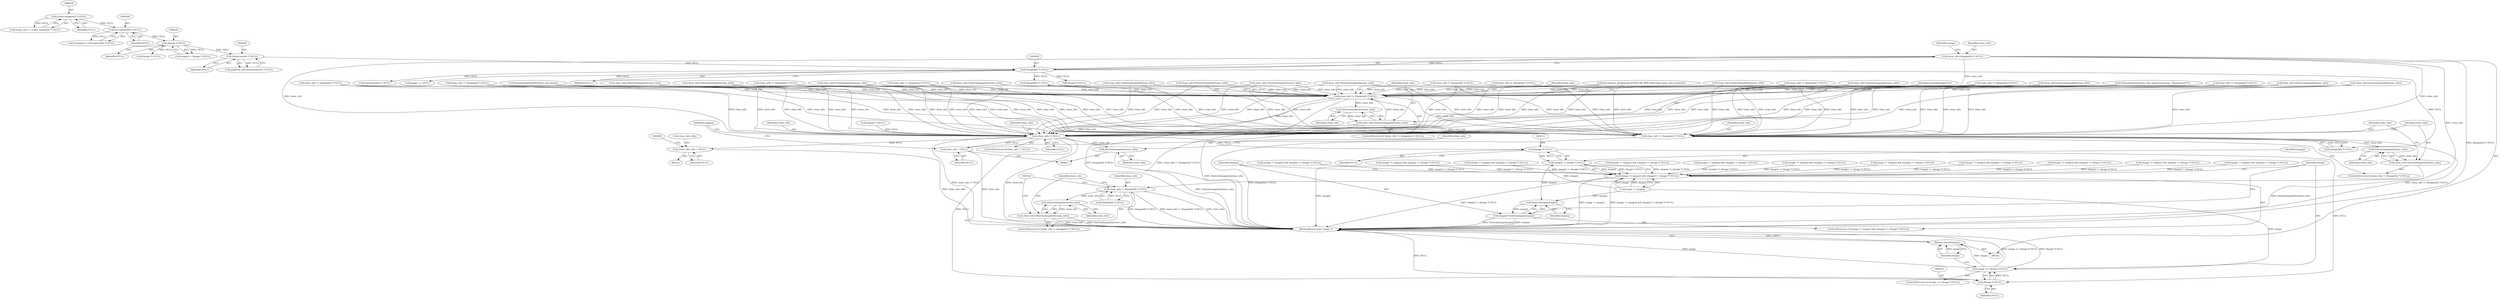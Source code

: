 digraph "0_ImageMagick_f7206618d27c2e69d977abf40e3035a33e5f6be0@pointer" {
"1000257" [label="(Call,clone_info=(ImageInfo *) NULL)"];
"1000259" [label="(Call,(ImageInfo *) NULL)"];
"1000254" [label="(Call,(QuantumInfo *) NULL)"];
"1000229" [label="(Call,(Image *) NULL)"];
"1000207" [label="(Call,(ExceptionInfo *) NULL)"];
"1000195" [label="(Call,(const ImageInfo *) NULL)"];
"1000313" [label="(Call,clone_info != (ImageInfo *) NULL)"];
"1000320" [label="(Call,DestroyImageInfo(clone_info))"];
"1000318" [label="(Call,clone_info=DestroyImageInfo(clone_info))"];
"1000437" [label="(Call,clone_info != (ImageInfo *) NULL)"];
"1000444" [label="(Call,DestroyImageInfo(clone_info))"];
"1000442" [label="(Call,clone_info=DestroyImageInfo(clone_info))"];
"1000528" [label="(Call,clone_info != (ImageInfo *) NULL)"];
"1000535" [label="(Call,DestroyImageInfo(clone_info))"];
"1000533" [label="(Call,clone_info=DestroyImageInfo(clone_info))"];
"1002266" [label="(Call,clone_info != NULL)"];
"1002279" [label="(Call,clone_info->file = NULL)"];
"1002290" [label="(Call,DestroyImageInfo(clone_info))"];
"1002292" [label="(Call,clone_info = NULL)"];
"1002310" [label="(Call,(Image *) NULL)"];
"1002308" [label="(Call,image2 != (Image *) NULL)"];
"1002304" [label="(Call,(image != image2) && (image2 != (Image *) NULL))"];
"1002315" [label="(Call,DestroyImage(image2))"];
"1002313" [label="(Call,image2=DestroyImage(image2))"];
"1002320" [label="(Call,(Image *) NULL)"];
"1002318" [label="(Call,image == (Image *) NULL)"];
"1002323" [label="(Return,return(image);)"];
"1000249" [label="(Call,(Image *) NULL)"];
"1000438" [label="(Identifier,clone_info)"];
"1000567" [label="(Call,decompress_block(image,&MATLAB_HDR.ObjectSize,clone_info,exception))"];
"1000193" [label="(Call,image_info != (const ImageInfo *) NULL)"];
"1002265" [label="(ControlStructure,if(clone_info != NULL))"];
"1000436" [label="(ControlStructure,if (clone_info != (ImageInfo *) NULL))"];
"1001436" [label="(Call,AcquireQuantumInfo(clone_info,image))"];
"1002304" [label="(Call,(image != image2) && (image2 != (Image *) NULL))"];
"1000265" [label="(Identifier,image)"];
"1001452" [label="(Call,clone_info=DestroyImageInfo(clone_info))"];
"1001447" [label="(Call,clone_info != (ImageInfo *) NULL)"];
"1000258" [label="(Identifier,clone_info)"];
"1000860" [label="(Call,clone_info=DestroyImageInfo(clone_info))"];
"1000756" [label="(Call,clone_info != (ImageInfo *) NULL)"];
"1000318" [label="(Call,clone_info=DestroyImageInfo(clone_info))"];
"1002323" [label="(Return,return(image);)"];
"1000712" [label="(Call,clone_info != (ImageInfo *) NULL)"];
"1000294" [label="(Call,image == NULL)"];
"1002310" [label="(Call,(Image *) NULL)"];
"1000797" [label="(Call,clone_info=DestroyImageInfo(clone_info))"];
"1002251" [label="(Call,(Image *) NULL)"];
"1002280" [label="(Call,clone_info->file)"];
"1002305" [label="(Call,image != image2)"];
"1000254" [label="(Call,(QuantumInfo *) NULL)"];
"1000447" [label="(Identifier,CorruptImageError)"];
"1000442" [label="(Call,clone_info=DestroyImageInfo(clone_info))"];
"1002322" [label="(Identifier,NULL)"];
"1000207" [label="(Call,(ExceptionInfo *) NULL)"];
"1002279" [label="(Call,clone_info->file = NULL)"];
"1000205" [label="(Call,exception != (ExceptionInfo *) NULL)"];
"1002274" [label="(Block,)"];
"1001177" [label="(Call,SetImageOption(clone_info,\"quantum:format\",\"floating-point\"))"];
"1000439" [label="(Call,(ImageInfo *) NULL)"];
"1000256" [label="(Identifier,NULL)"];
"1002292" [label="(Call,clone_info = NULL)"];
"1002267" [label="(Identifier,clone_info)"];
"1000423" [label="(Call,(image != image2) && (image2 != (Image *) NULL))"];
"1000315" [label="(Call,(ImageInfo *) NULL)"];
"1000445" [label="(Identifier,clone_info)"];
"1000761" [label="(Call,clone_info=DestroyImageInfo(clone_info))"];
"1000802" [label="(Call,(image != image2) && (image2 != (Image *) NULL))"];
"1002313" [label="(Call,image2=DestroyImage(image2))"];
"1000826" [label="(Call,clone_info != (ImageInfo *) NULL)"];
"1001220" [label="(Call,clone_info != (ImageInfo *) NULL)"];
"1000261" [label="(Identifier,NULL)"];
"1000528" [label="(Call,clone_info != (ImageInfo *) NULL)"];
"1002266" [label="(Call,clone_info != NULL)"];
"1000312" [label="(ControlStructure,if (clone_info != (ImageInfo *) NULL))"];
"1000537" [label="(Call,clone_info=CloneImageInfo(image_info))"];
"1000536" [label="(Identifier,clone_info)"];
"1000252" [label="(Call,quantum_info=(QuantumInfo *) NULL)"];
"1000535" [label="(Call,DestroyImageInfo(clone_info))"];
"1000229" [label="(Call,(Image *) NULL)"];
"1000157" [label="(Block,)"];
"1000527" [label="(ControlStructure,if (clone_info != (ImageInfo *) NULL))"];
"1000533" [label="(Call,clone_info=DestroyImageInfo(clone_info))"];
"1000865" [label="(Call,(image != image2) && (image2 != (Image *) NULL))"];
"1002283" [label="(Identifier,NULL)"];
"1002315" [label="(Call,DestroyImage(image2))"];
"1000429" [label="(Call,(Image *) NULL)"];
"1000530" [label="(Call,(ImageInfo *) NULL)"];
"1002173" [label="(Call,(QuantumInfo *) NULL)"];
"1000831" [label="(Call,clone_info=DestroyImageInfo(clone_info))"];
"1000209" [label="(Identifier,NULL)"];
"1001499" [label="(Call,(image != image2) && (image2 != (Image *) NULL))"];
"1000542" [label="(Call,(image != image2) && (image2 != (Image *) NULL))"];
"1000257" [label="(Call,clone_info=(ImageInfo *) NULL)"];
"1001489" [label="(Call,clone_info != (ImageInfo *) NULL)"];
"1002303" [label="(ControlStructure,if ((image != image2) && (image2 != (Image *) NULL)))"];
"1000319" [label="(Identifier,clone_info)"];
"1002291" [label="(Identifier,clone_info)"];
"1002316" [label="(Identifier,image2)"];
"1000855" [label="(Call,clone_info != (ImageInfo *) NULL)"];
"1002312" [label="(Identifier,NULL)"];
"1002268" [label="(Identifier,NULL)"];
"1000195" [label="(Call,(const ImageInfo *) NULL)"];
"1000314" [label="(Identifier,clone_info)"];
"1001280" [label="(Call,clone_info=DestroyImageInfo(clone_info))"];
"1000437" [label="(Call,clone_info != (ImageInfo *) NULL)"];
"1002293" [label="(Identifier,clone_info)"];
"1000792" [label="(Call,clone_info != (ImageInfo *) NULL)"];
"1000538" [label="(Identifier,clone_info)"];
"1002324" [label="(Identifier,image)"];
"1002317" [label="(ControlStructure,if (image == (Image *) NULL))"];
"1000313" [label="(Call,clone_info != (ImageInfo *) NULL)"];
"1000534" [label="(Identifier,clone_info)"];
"1001225" [label="(Call,clone_info=DestroyImageInfo(clone_info))"];
"1000988" [label="(Call,clone_info != (ImageInfo *) NULL)"];
"1002319" [label="(Identifier,image)"];
"1002269" [label="(Block,)"];
"1001230" [label="(Call,(image != image2) && (image2 != (Image *) NULL))"];
"1002320" [label="(Call,(Image *) NULL)"];
"1000722" [label="(Call,(image != image2) && (image2 != (Image *) NULL))"];
"1002163" [label="(Call,clone_info=DestroyImageInfo(clone_info))"];
"1002272" [label="(Identifier,clone_info)"];
"1002290" [label="(Call,DestroyImageInfo(clone_info))"];
"1002318" [label="(Call,image == (Image *) NULL)"];
"1002308" [label="(Call,image2 != (Image *) NULL)"];
"1001494" [label="(Call,clone_info=DestroyImageInfo(clone_info))"];
"1000444" [label="(Call,DestroyImageInfo(clone_info))"];
"1000320" [label="(Call,DestroyImageInfo(clone_info))"];
"1000197" [label="(Identifier,NULL)"];
"1001457" [label="(Call,(image != image2) && (image2 != (Image *) NULL))"];
"1000529" [label="(Identifier,clone_info)"];
"1002296" [label="(Identifier,logging)"];
"1002325" [label="(MethodReturn,static Image *)"];
"1000321" [label="(Identifier,clone_info)"];
"1002314" [label="(Identifier,image2)"];
"1000227" [label="(Call,image2 = (Image *) NULL)"];
"1002309" [label="(Identifier,image2)"];
"1000259" [label="(Call,(ImageInfo *) NULL)"];
"1000836" [label="(Call,(image != image2) && (image2 != (Image *) NULL))"];
"1000717" [label="(Call,clone_info=DestroyImageInfo(clone_info))"];
"1001265" [label="(Call,(image != image2) && (image2 != (Image *) NULL))"];
"1000231" [label="(Identifier,NULL)"];
"1000993" [label="(Call,clone_info=DestroyImageInfo(clone_info))"];
"1000593" [label="(Call,clone_info=DestroyImageInfo(clone_info))"];
"1002294" [label="(Identifier,NULL)"];
"1000443" [label="(Identifier,clone_info)"];
"1000766" [label="(Call,(image != image2) && (image2 != (Image *) NULL))"];
"1000257" -> "1000157"  [label="AST: "];
"1000257" -> "1000259"  [label="CFG: "];
"1000258" -> "1000257"  [label="AST: "];
"1000259" -> "1000257"  [label="AST: "];
"1000265" -> "1000257"  [label="CFG: "];
"1000257" -> "1002325"  [label="DDG: (ImageInfo *) NULL"];
"1000259" -> "1000257"  [label="DDG: NULL"];
"1000257" -> "1000313"  [label="DDG: clone_info"];
"1000257" -> "1000437"  [label="DDG: clone_info"];
"1000257" -> "1000528"  [label="DDG: clone_info"];
"1000257" -> "1002266"  [label="DDG: clone_info"];
"1000259" -> "1000261"  [label="CFG: "];
"1000260" -> "1000259"  [label="AST: "];
"1000261" -> "1000259"  [label="AST: "];
"1000254" -> "1000259"  [label="DDG: NULL"];
"1000259" -> "1000294"  [label="DDG: NULL"];
"1000259" -> "1000429"  [label="DDG: NULL"];
"1000259" -> "1000439"  [label="DDG: NULL"];
"1000259" -> "1000530"  [label="DDG: NULL"];
"1000259" -> "1002173"  [label="DDG: NULL"];
"1000254" -> "1000252"  [label="AST: "];
"1000254" -> "1000256"  [label="CFG: "];
"1000255" -> "1000254"  [label="AST: "];
"1000256" -> "1000254"  [label="AST: "];
"1000252" -> "1000254"  [label="CFG: "];
"1000254" -> "1000252"  [label="DDG: NULL"];
"1000229" -> "1000254"  [label="DDG: NULL"];
"1000229" -> "1000227"  [label="AST: "];
"1000229" -> "1000231"  [label="CFG: "];
"1000230" -> "1000229"  [label="AST: "];
"1000231" -> "1000229"  [label="AST: "];
"1000227" -> "1000229"  [label="CFG: "];
"1000229" -> "1000227"  [label="DDG: NULL"];
"1000207" -> "1000229"  [label="DDG: NULL"];
"1000229" -> "1000249"  [label="DDG: NULL"];
"1000207" -> "1000205"  [label="AST: "];
"1000207" -> "1000209"  [label="CFG: "];
"1000208" -> "1000207"  [label="AST: "];
"1000209" -> "1000207"  [label="AST: "];
"1000205" -> "1000207"  [label="CFG: "];
"1000207" -> "1000205"  [label="DDG: NULL"];
"1000195" -> "1000207"  [label="DDG: NULL"];
"1000195" -> "1000193"  [label="AST: "];
"1000195" -> "1000197"  [label="CFG: "];
"1000196" -> "1000195"  [label="AST: "];
"1000197" -> "1000195"  [label="AST: "];
"1000193" -> "1000195"  [label="CFG: "];
"1000195" -> "1000193"  [label="DDG: NULL"];
"1000313" -> "1000312"  [label="AST: "];
"1000313" -> "1000315"  [label="CFG: "];
"1000314" -> "1000313"  [label="AST: "];
"1000315" -> "1000313"  [label="AST: "];
"1000319" -> "1000313"  [label="CFG: "];
"1000324" -> "1000313"  [label="CFG: "];
"1000313" -> "1002325"  [label="DDG: (ImageInfo *) NULL"];
"1000313" -> "1002325"  [label="DDG: clone_info != (ImageInfo *) NULL"];
"1000313" -> "1002325"  [label="DDG: clone_info"];
"1000315" -> "1000313"  [label="DDG: NULL"];
"1000313" -> "1000320"  [label="DDG: clone_info"];
"1000320" -> "1000318"  [label="AST: "];
"1000320" -> "1000321"  [label="CFG: "];
"1000321" -> "1000320"  [label="AST: "];
"1000318" -> "1000320"  [label="CFG: "];
"1000320" -> "1000318"  [label="DDG: clone_info"];
"1000318" -> "1000312"  [label="AST: "];
"1000319" -> "1000318"  [label="AST: "];
"1000324" -> "1000318"  [label="CFG: "];
"1000318" -> "1002325"  [label="DDG: clone_info"];
"1000318" -> "1002325"  [label="DDG: DestroyImageInfo(clone_info)"];
"1000437" -> "1000436"  [label="AST: "];
"1000437" -> "1000439"  [label="CFG: "];
"1000438" -> "1000437"  [label="AST: "];
"1000439" -> "1000437"  [label="AST: "];
"1000443" -> "1000437"  [label="CFG: "];
"1000447" -> "1000437"  [label="CFG: "];
"1000437" -> "1002325"  [label="DDG: clone_info != (ImageInfo *) NULL"];
"1000437" -> "1002325"  [label="DDG: (ImageInfo *) NULL"];
"1001220" -> "1000437"  [label="DDG: clone_info"];
"1000756" -> "1000437"  [label="DDG: clone_info"];
"1000442" -> "1000437"  [label="DDG: clone_info"];
"1000792" -> "1000437"  [label="DDG: clone_info"];
"1001447" -> "1000437"  [label="DDG: clone_info"];
"1001494" -> "1000437"  [label="DDG: clone_info"];
"1000988" -> "1000437"  [label="DDG: clone_info"];
"1000831" -> "1000437"  [label="DDG: clone_info"];
"1002163" -> "1000437"  [label="DDG: clone_info"];
"1000860" -> "1000437"  [label="DDG: clone_info"];
"1000826" -> "1000437"  [label="DDG: clone_info"];
"1001177" -> "1000437"  [label="DDG: clone_info"];
"1000761" -> "1000437"  [label="DDG: clone_info"];
"1001436" -> "1000437"  [label="DDG: clone_info"];
"1001452" -> "1000437"  [label="DDG: clone_info"];
"1000712" -> "1000437"  [label="DDG: clone_info"];
"1000593" -> "1000437"  [label="DDG: clone_info"];
"1001280" -> "1000437"  [label="DDG: clone_info"];
"1000717" -> "1000437"  [label="DDG: clone_info"];
"1001225" -> "1000437"  [label="DDG: clone_info"];
"1000797" -> "1000437"  [label="DDG: clone_info"];
"1000993" -> "1000437"  [label="DDG: clone_info"];
"1000537" -> "1000437"  [label="DDG: clone_info"];
"1000855" -> "1000437"  [label="DDG: clone_info"];
"1000567" -> "1000437"  [label="DDG: clone_info"];
"1001489" -> "1000437"  [label="DDG: clone_info"];
"1000439" -> "1000437"  [label="DDG: NULL"];
"1000437" -> "1000444"  [label="DDG: clone_info"];
"1000437" -> "1000528"  [label="DDG: clone_info"];
"1000437" -> "1002266"  [label="DDG: clone_info"];
"1000444" -> "1000442"  [label="AST: "];
"1000444" -> "1000445"  [label="CFG: "];
"1000445" -> "1000444"  [label="AST: "];
"1000442" -> "1000444"  [label="CFG: "];
"1000444" -> "1000442"  [label="DDG: clone_info"];
"1000442" -> "1000436"  [label="AST: "];
"1000443" -> "1000442"  [label="AST: "];
"1000447" -> "1000442"  [label="CFG: "];
"1000442" -> "1002325"  [label="DDG: DestroyImageInfo(clone_info)"];
"1000442" -> "1000528"  [label="DDG: clone_info"];
"1000442" -> "1002266"  [label="DDG: clone_info"];
"1000528" -> "1000527"  [label="AST: "];
"1000528" -> "1000530"  [label="CFG: "];
"1000529" -> "1000528"  [label="AST: "];
"1000530" -> "1000528"  [label="AST: "];
"1000534" -> "1000528"  [label="CFG: "];
"1000538" -> "1000528"  [label="CFG: "];
"1000528" -> "1002325"  [label="DDG: clone_info != (ImageInfo *) NULL"];
"1000528" -> "1002325"  [label="DDG: (ImageInfo *) NULL"];
"1001220" -> "1000528"  [label="DDG: clone_info"];
"1000756" -> "1000528"  [label="DDG: clone_info"];
"1000792" -> "1000528"  [label="DDG: clone_info"];
"1001447" -> "1000528"  [label="DDG: clone_info"];
"1001494" -> "1000528"  [label="DDG: clone_info"];
"1000988" -> "1000528"  [label="DDG: clone_info"];
"1000831" -> "1000528"  [label="DDG: clone_info"];
"1002163" -> "1000528"  [label="DDG: clone_info"];
"1000860" -> "1000528"  [label="DDG: clone_info"];
"1000826" -> "1000528"  [label="DDG: clone_info"];
"1001177" -> "1000528"  [label="DDG: clone_info"];
"1000761" -> "1000528"  [label="DDG: clone_info"];
"1001436" -> "1000528"  [label="DDG: clone_info"];
"1001452" -> "1000528"  [label="DDG: clone_info"];
"1000712" -> "1000528"  [label="DDG: clone_info"];
"1000593" -> "1000528"  [label="DDG: clone_info"];
"1001280" -> "1000528"  [label="DDG: clone_info"];
"1000717" -> "1000528"  [label="DDG: clone_info"];
"1001225" -> "1000528"  [label="DDG: clone_info"];
"1000797" -> "1000528"  [label="DDG: clone_info"];
"1000993" -> "1000528"  [label="DDG: clone_info"];
"1000537" -> "1000528"  [label="DDG: clone_info"];
"1000855" -> "1000528"  [label="DDG: clone_info"];
"1000567" -> "1000528"  [label="DDG: clone_info"];
"1001489" -> "1000528"  [label="DDG: clone_info"];
"1000530" -> "1000528"  [label="DDG: NULL"];
"1000528" -> "1000535"  [label="DDG: clone_info"];
"1000535" -> "1000533"  [label="AST: "];
"1000535" -> "1000536"  [label="CFG: "];
"1000536" -> "1000535"  [label="AST: "];
"1000533" -> "1000535"  [label="CFG: "];
"1000535" -> "1000533"  [label="DDG: clone_info"];
"1000533" -> "1000527"  [label="AST: "];
"1000534" -> "1000533"  [label="AST: "];
"1000538" -> "1000533"  [label="CFG: "];
"1000533" -> "1002325"  [label="DDG: DestroyImageInfo(clone_info)"];
"1002266" -> "1002265"  [label="AST: "];
"1002266" -> "1002268"  [label="CFG: "];
"1002267" -> "1002266"  [label="AST: "];
"1002268" -> "1002266"  [label="AST: "];
"1002272" -> "1002266"  [label="CFG: "];
"1002296" -> "1002266"  [label="CFG: "];
"1002266" -> "1002325"  [label="DDG: clone_info"];
"1002266" -> "1002325"  [label="DDG: clone_info != NULL"];
"1001220" -> "1002266"  [label="DDG: clone_info"];
"1000756" -> "1002266"  [label="DDG: clone_info"];
"1000792" -> "1002266"  [label="DDG: clone_info"];
"1001447" -> "1002266"  [label="DDG: clone_info"];
"1001494" -> "1002266"  [label="DDG: clone_info"];
"1000988" -> "1002266"  [label="DDG: clone_info"];
"1000831" -> "1002266"  [label="DDG: clone_info"];
"1002163" -> "1002266"  [label="DDG: clone_info"];
"1000860" -> "1002266"  [label="DDG: clone_info"];
"1000826" -> "1002266"  [label="DDG: clone_info"];
"1001177" -> "1002266"  [label="DDG: clone_info"];
"1000761" -> "1002266"  [label="DDG: clone_info"];
"1001436" -> "1002266"  [label="DDG: clone_info"];
"1001452" -> "1002266"  [label="DDG: clone_info"];
"1000712" -> "1002266"  [label="DDG: clone_info"];
"1000593" -> "1002266"  [label="DDG: clone_info"];
"1001280" -> "1002266"  [label="DDG: clone_info"];
"1000717" -> "1002266"  [label="DDG: clone_info"];
"1001225" -> "1002266"  [label="DDG: clone_info"];
"1000797" -> "1002266"  [label="DDG: clone_info"];
"1000993" -> "1002266"  [label="DDG: clone_info"];
"1000537" -> "1002266"  [label="DDG: clone_info"];
"1000855" -> "1002266"  [label="DDG: clone_info"];
"1000567" -> "1002266"  [label="DDG: clone_info"];
"1001489" -> "1002266"  [label="DDG: clone_info"];
"1002251" -> "1002266"  [label="DDG: NULL"];
"1002266" -> "1002279"  [label="DDG: NULL"];
"1002266" -> "1002290"  [label="DDG: clone_info"];
"1002266" -> "1002292"  [label="DDG: NULL"];
"1002266" -> "1002310"  [label="DDG: NULL"];
"1002266" -> "1002320"  [label="DDG: NULL"];
"1002279" -> "1002274"  [label="AST: "];
"1002279" -> "1002283"  [label="CFG: "];
"1002280" -> "1002279"  [label="AST: "];
"1002283" -> "1002279"  [label="AST: "];
"1002285" -> "1002279"  [label="CFG: "];
"1002279" -> "1002325"  [label="DDG: clone_info->file"];
"1002290" -> "1002269"  [label="AST: "];
"1002290" -> "1002291"  [label="CFG: "];
"1002291" -> "1002290"  [label="AST: "];
"1002293" -> "1002290"  [label="CFG: "];
"1002290" -> "1002325"  [label="DDG: DestroyImageInfo(clone_info)"];
"1002292" -> "1002269"  [label="AST: "];
"1002292" -> "1002294"  [label="CFG: "];
"1002293" -> "1002292"  [label="AST: "];
"1002294" -> "1002292"  [label="AST: "];
"1002296" -> "1002292"  [label="CFG: "];
"1002292" -> "1002325"  [label="DDG: clone_info"];
"1002310" -> "1002308"  [label="AST: "];
"1002310" -> "1002312"  [label="CFG: "];
"1002311" -> "1002310"  [label="AST: "];
"1002312" -> "1002310"  [label="AST: "];
"1002308" -> "1002310"  [label="CFG: "];
"1002310" -> "1002308"  [label="DDG: NULL"];
"1002310" -> "1002320"  [label="DDG: NULL"];
"1002308" -> "1002304"  [label="AST: "];
"1002309" -> "1002308"  [label="AST: "];
"1002304" -> "1002308"  [label="CFG: "];
"1002308" -> "1002325"  [label="DDG: image2"];
"1002308" -> "1002304"  [label="DDG: image2"];
"1002308" -> "1002304"  [label="DDG: (Image *) NULL"];
"1002305" -> "1002308"  [label="DDG: image2"];
"1002308" -> "1002315"  [label="DDG: image2"];
"1002304" -> "1002303"  [label="AST: "];
"1002304" -> "1002305"  [label="CFG: "];
"1002305" -> "1002304"  [label="AST: "];
"1002314" -> "1002304"  [label="CFG: "];
"1002319" -> "1002304"  [label="CFG: "];
"1002304" -> "1002325"  [label="DDG: image2 != (Image *) NULL"];
"1002304" -> "1002325"  [label="DDG: image != image2"];
"1002304" -> "1002325"  [label="DDG: (image != image2) && (image2 != (Image *) NULL)"];
"1002305" -> "1002304"  [label="DDG: image"];
"1002305" -> "1002304"  [label="DDG: image2"];
"1000423" -> "1002304"  [label="DDG: image2 != (Image *) NULL"];
"1000802" -> "1002304"  [label="DDG: image2 != (Image *) NULL"];
"1001457" -> "1002304"  [label="DDG: image2 != (Image *) NULL"];
"1000542" -> "1002304"  [label="DDG: image2 != (Image *) NULL"];
"1000766" -> "1002304"  [label="DDG: image2 != (Image *) NULL"];
"1001265" -> "1002304"  [label="DDG: image2 != (Image *) NULL"];
"1000722" -> "1002304"  [label="DDG: image2 != (Image *) NULL"];
"1001499" -> "1002304"  [label="DDG: image2 != (Image *) NULL"];
"1000865" -> "1002304"  [label="DDG: image2 != (Image *) NULL"];
"1001230" -> "1002304"  [label="DDG: image2 != (Image *) NULL"];
"1000836" -> "1002304"  [label="DDG: image2 != (Image *) NULL"];
"1002315" -> "1002313"  [label="AST: "];
"1002315" -> "1002316"  [label="CFG: "];
"1002316" -> "1002315"  [label="AST: "];
"1002313" -> "1002315"  [label="CFG: "];
"1002315" -> "1002313"  [label="DDG: image2"];
"1002305" -> "1002315"  [label="DDG: image2"];
"1002313" -> "1002303"  [label="AST: "];
"1002314" -> "1002313"  [label="AST: "];
"1002319" -> "1002313"  [label="CFG: "];
"1002313" -> "1002325"  [label="DDG: DestroyImage(image2)"];
"1002313" -> "1002325"  [label="DDG: image2"];
"1002320" -> "1002318"  [label="AST: "];
"1002320" -> "1002322"  [label="CFG: "];
"1002321" -> "1002320"  [label="AST: "];
"1002322" -> "1002320"  [label="AST: "];
"1002318" -> "1002320"  [label="CFG: "];
"1002320" -> "1002325"  [label="DDG: NULL"];
"1002320" -> "1002318"  [label="DDG: NULL"];
"1002318" -> "1002317"  [label="AST: "];
"1002319" -> "1002318"  [label="AST: "];
"1002324" -> "1002318"  [label="CFG: "];
"1002318" -> "1002325"  [label="DDG: image"];
"1002318" -> "1002325"  [label="DDG: image == (Image *) NULL"];
"1002318" -> "1002325"  [label="DDG: (Image *) NULL"];
"1002305" -> "1002318"  [label="DDG: image"];
"1002318" -> "1002323"  [label="DDG: image"];
"1002323" -> "1000157"  [label="AST: "];
"1002323" -> "1002324"  [label="CFG: "];
"1002324" -> "1002323"  [label="AST: "];
"1002325" -> "1002323"  [label="CFG: "];
"1002323" -> "1002325"  [label="DDG: <RET>"];
"1002324" -> "1002323"  [label="DDG: image"];
}
